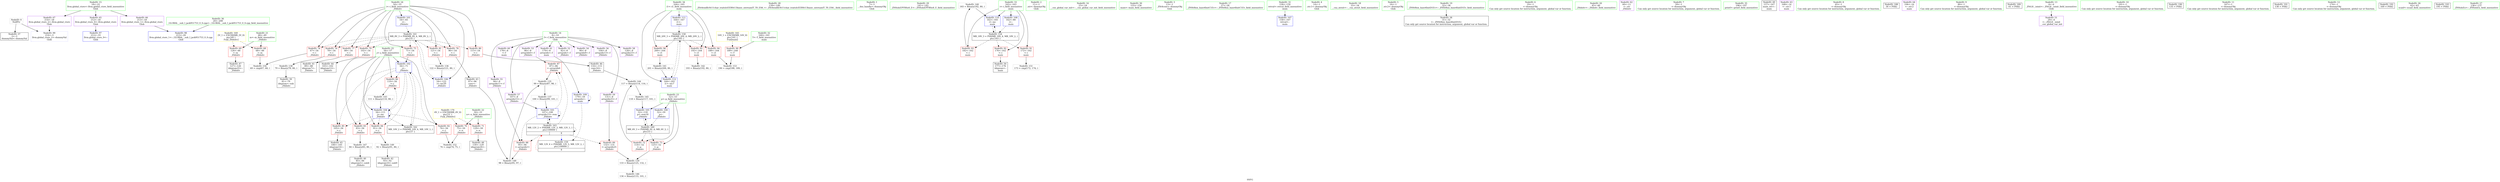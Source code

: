 digraph "SVFG" {
	label="SVFG";

	Node0x557dd50a1b30 [shape=record,color=grey,label="{NodeID: 0\nNullPtr}"];
	Node0x557dd50a1b30 -> Node0x557dd50b7c50[style=solid];
	Node0x557dd50a1b30 -> Node0x557dd50b8870[style=solid];
	Node0x557dd50b8670 [shape=record,color=blue,label="{NodeID: 97\n212\<--19\nllvm.global_ctors_0\<--\nGlob }"];
	Node0x557dd50b6740 [shape=record,color=green,label="{NodeID: 14\n8\<--10\nf\<--f_field_insensitive\nGlob }"];
	Node0x557dd50b6740 -> Node0x557dd50b9900[style=solid];
	Node0x557dd50b6740 -> Node0x557dd50b99d0[style=solid];
	Node0x557dd50b6740 -> Node0x557dd50b9aa0[style=solid];
	Node0x557dd50b6740 -> Node0x557dd50b9b70[style=solid];
	Node0x557dd50b6740 -> Node0x557dd50b9c40[style=solid];
	Node0x557dd50b6740 -> Node0x557dd50b9d10[style=solid];
	Node0x557dd50b6740 -> Node0x557dd50b9de0[style=solid];
	Node0x557dd50b6740 -> Node0x557dd50b9eb0[style=solid];
	Node0x557dd50b6740 -> Node0x557dd50b9f80[style=solid];
	Node0x557dd50b6740 -> Node0x557dd50ba050[style=solid];
	Node0x557dd50b9260 [shape=record,color=blue,label="{NodeID: 111\n164\<--167\ni1\<--\nmain\n}"];
	Node0x557dd50b9260 -> Node0x557dd50c67b0[style=dashed];
	Node0x557dd50b7410 [shape=record,color=green,label="{NodeID: 28\n139\<--140\n_ZSt4endlIcSt11char_traitsIcEERSt13basic_ostreamIT_T0_ES6_\<--_ZSt4endlIcSt11char_traitsIcEERSt13basic_ostreamIT_T0_ES6__field_insensitive\n}"];
	Node0x557dd50b80c0 [shape=record,color=black,label="{NodeID: 42\n93\<--92\nidxprom10\<--sub9\n_Z4doitv\n}"];
	Node0x557dd50bf220 [shape=record,color=grey,label="{NodeID: 139\n133 = Binary(125, 132, )\n}"];
	Node0x557dd50bf220 -> Node0x557dd50bfca0[style=solid];
	Node0x557dd50b9c40 [shape=record,color=purple,label="{NodeID: 56\n104\<--8\narrayidx13\<--f\n_Z4doitv\n}"];
	Node0x557dd50c0720 [shape=record,color=grey,label="{NodeID: 153\n190 = cmp(188, 189, )\n}"];
	Node0x557dd50ba830 [shape=record,color=red,label="{NodeID: 70\n75\<--50\n\<--n\n_Z4doitv\n}"];
	Node0x557dd50ba830 -> Node0x557dd50c05a0[style=solid];
	Node0x557dd50bb390 [shape=record,color=red,label="{NodeID: 84\n91\<--56\n\<--j\n_Z4doitv\n}"];
	Node0x557dd50bb390 -> Node0x557dd50c0120[style=solid];
	Node0x557dd50a1c00 [shape=record,color=green,label="{NodeID: 1\n7\<--1\n__dso_handle\<--dummyObj\nGlob }"];
	Node0x557dd50b8770 [shape=record,color=blue,label="{NodeID: 98\n213\<--20\nllvm.global_ctors_1\<--_GLOBAL__sub_I_jack951753_0_0.cpp\nGlob }"];
	Node0x557dd50b6800 [shape=record,color=green,label="{NodeID: 15\n18\<--22\nllvm.global_ctors\<--llvm.global_ctors_field_insensitive\nGlob }"];
	Node0x557dd50b6800 -> Node0x557dd50ba390[style=solid];
	Node0x557dd50b6800 -> Node0x557dd50ba490[style=solid];
	Node0x557dd50b6800 -> Node0x557dd50ba590[style=solid];
	Node0x557dd50b9330 [shape=record,color=blue,label="{NodeID: 112\n164\<--201\ni1\<--inc7\nmain\n}"];
	Node0x557dd50b9330 -> Node0x557dd50c67b0[style=dashed];
	Node0x557dd50b7510 [shape=record,color=green,label="{NodeID: 29\n141\<--142\n_ZNSolsEPFRSoS_E\<--_ZNSolsEPFRSoS_E_field_insensitive\n}"];
	Node0x557dd50b8190 [shape=record,color=black,label="{NodeID: 43\n97\<--96\nconv\<--\n_Z4doitv\n}"];
	Node0x557dd50b8190 -> Node0x557dd50bffa0[style=solid];
	Node0x557dd50bf3a0 [shape=record,color=grey,label="{NodeID: 140\n183 = Binary(182, 80, )\n}"];
	Node0x557dd50bf3a0 -> Node0x557dd50b9190[style=solid];
	Node0x557dd50b9d10 [shape=record,color=purple,label="{NodeID: 57\n107\<--8\narrayidx15\<--f\n_Z4doitv\n}"];
	Node0x557dd50b9d10 -> Node0x557dd50b8be0[style=solid];
	Node0x557dd50c53b0 [shape=record,color=black,label="{NodeID: 154\nMR_18V_3 = PHI(MR_18V_4, MR_18V_2, )\npts\{163 \}\n}"];
	Node0x557dd50c53b0 -> Node0x557dd50bb940[style=dashed];
	Node0x557dd50c53b0 -> Node0x557dd50bba10[style=dashed];
	Node0x557dd50c53b0 -> Node0x557dd50bbae0[style=dashed];
	Node0x557dd50c53b0 -> Node0x557dd50b9190[style=dashed];
	Node0x557dd50ba900 [shape=record,color=red,label="{NodeID: 71\n129\<--50\n\<--n\n_Z4doitv\n}"];
	Node0x557dd50ba900 -> Node0x557dd50b95c0[style=solid];
	Node0x557dd50bb460 [shape=record,color=red,label="{NodeID: 85\n105\<--56\n\<--j\n_Z4doitv\n}"];
	Node0x557dd50bb460 -> Node0x557dd50b8330[style=solid];
	Node0x557dd50a1c90 [shape=record,color=green,label="{NodeID: 2\n11\<--1\n.str\<--dummyObj\nGlob }"];
	Node0x557dd50b8870 [shape=record,color=blue, style = dotted,label="{NodeID: 99\n214\<--3\nllvm.global_ctors_2\<--dummyVal\nGlob }"];
	Node0x557dd50b6900 [shape=record,color=green,label="{NodeID: 16\n23\<--24\n__cxx_global_var_init\<--__cxx_global_var_init_field_insensitive\n}"];
	Node0x557dd50b7610 [shape=record,color=green,label="{NodeID: 30\n155\<--156\nmain\<--main_field_insensitive\n}"];
	Node0x557dd50b8260 [shape=record,color=black,label="{NodeID: 44\n103\<--102\nidxprom12\<--\n_Z4doitv\n}"];
	Node0x557dd50bf520 [shape=record,color=grey,label="{NodeID: 141\n201 = Binary(200, 80, )\n}"];
	Node0x557dd50bf520 -> Node0x557dd50b9330[style=solid];
	Node0x557dd50b9de0 [shape=record,color=purple,label="{NodeID: 58\n128\<--8\narrayidx23\<--f\n_Z4doitv\n}"];
	Node0x557dd50ba9d0 [shape=record,color=red,label="{NodeID: 72\n114\<--52\n\<--p\n_Z4doitv\n}"];
	Node0x557dd50ba9d0 -> Node0x557dd50bf9a0[style=solid];
	Node0x557dd50c9450 [shape=record,color=yellow,style=double,label="{NodeID: 169\n2V_1 = ENCHI(MR_2V_0)\npts\{49 \}\nFun[_Z4doitv]}"];
	Node0x557dd50c9450 -> Node0x557dd50ba690[style=dashed];
	Node0x557dd50c9450 -> Node0x557dd50ba760[style=dashed];
	Node0x557dd50bb530 [shape=record,color=red,label="{NodeID: 86\n110\<--56\n\<--j\n_Z4doitv\n}"];
	Node0x557dd50bb530 -> Node0x557dd50bf820[style=solid];
	Node0x557dd50b5950 [shape=record,color=green,label="{NodeID: 3\n13\<--1\n_ZSt4cout\<--dummyObj\nGlob }"];
	Node0x557dd50b8970 [shape=record,color=blue,label="{NodeID: 100\n52\<--59\np\<--\n_Z4doitv\n}"];
	Node0x557dd50b8970 -> Node0x557dd50c71b0[style=dashed];
	Node0x557dd50b6a00 [shape=record,color=green,label="{NodeID: 17\n27\<--28\n_ZNSt8ios_base4InitC1Ev\<--_ZNSt8ios_base4InitC1Ev_field_insensitive\n}"];
	Node0x557dd50b7710 [shape=record,color=green,label="{NodeID: 31\n158\<--159\nretval\<--retval_field_insensitive\nmain\n}"];
	Node0x557dd50b7710 -> Node0x557dd50b8f20[style=solid];
	Node0x557dd50b8330 [shape=record,color=black,label="{NodeID: 45\n106\<--105\nidxprom14\<--\n_Z4doitv\n}"];
	Node0x557dd50bf6a0 [shape=record,color=grey,label="{NodeID: 142\n193 = Binary(192, 80, )\n}"];
	Node0x557dd50b9eb0 [shape=record,color=purple,label="{NodeID: 59\n131\<--8\narrayidx25\<--f\n_Z4doitv\n}"];
	Node0x557dd50b9eb0 -> Node0x557dd50bb7a0[style=solid];
	Node0x557dd50baaa0 [shape=record,color=red,label="{NodeID: 73\n125\<--52\n\<--p\n_Z4doitv\n}"];
	Node0x557dd50baaa0 -> Node0x557dd50bf220[style=solid];
	Node0x557dd50c9560 [shape=record,color=yellow,style=double,label="{NodeID: 170\n4V_1 = ENCHI(MR_4V_0)\npts\{51 \}\nFun[_Z4doitv]}"];
	Node0x557dd50c9560 -> Node0x557dd50ba830[style=dashed];
	Node0x557dd50c9560 -> Node0x557dd50ba900[style=dashed];
	Node0x557dd50bb600 [shape=record,color=red,label="{NodeID: 87\n87\<--86\n\<--arrayidx6\n_Z4doitv\n}"];
	Node0x557dd50bb600 -> Node0x557dd50bec20[style=solid];
	Node0x557dd50b59e0 [shape=record,color=green,label="{NodeID: 4\n14\<--1\n.str.1\<--dummyObj\nGlob }"];
	Node0x557dd50b8a40 [shape=record,color=blue,label="{NodeID: 101\n54\<--65\ni\<--\n_Z4doitv\n}"];
	Node0x557dd50b8a40 -> Node0x557dd50c76b0[style=dashed];
	Node0x557dd50b6b00 [shape=record,color=green,label="{NodeID: 18\n33\<--34\n__cxa_atexit\<--__cxa_atexit_field_insensitive\n}"];
	Node0x557dd50b77e0 [shape=record,color=green,label="{NodeID: 32\n160\<--161\nT\<--T_field_insensitive\nmain\n}"];
	Node0x557dd50b77e0 -> Node0x557dd50bb870[style=solid];
	Node0x557dd50b8400 [shape=record,color=black,label="{NodeID: 46\n116\<--115\nconv16\<--\n_Z4doitv\n}"];
	Node0x557dd50b8400 -> Node0x557dd50bf9a0[style=solid];
	Node0x557dd50bf820 [shape=record,color=grey,label="{NodeID: 143\n111 = Binary(110, 80, )\n}"];
	Node0x557dd50bf820 -> Node0x557dd50b8cb0[style=solid];
	Node0x557dd50b9f80 [shape=record,color=purple,label="{NodeID: 60\n178\<--8\n\<--f\nmain\n}"];
	Node0x557dd50bab70 [shape=record,color=red,label="{NodeID: 74\n67\<--54\n\<--i\n_Z4doitv\n}"];
	Node0x557dd50bab70 -> Node0x557dd50c02a0[style=solid];
	Node0x557dd50bb6d0 [shape=record,color=red,label="{NodeID: 88\n95\<--94\n\<--arrayidx11\n_Z4doitv\n}"];
	Node0x557dd50bb6d0 -> Node0x557dd50bffa0[style=solid];
	Node0x557dd50b5a70 [shape=record,color=green,label="{NodeID: 5\n16\<--1\n.str.2\<--dummyObj\nGlob }"];
	Node0x557dd50b8b10 [shape=record,color=blue,label="{NodeID: 102\n56\<--71\nj\<--\n_Z4doitv\n}"];
	Node0x557dd50b8b10 -> Node0x557dd50bb1f0[style=dashed];
	Node0x557dd50b8b10 -> Node0x557dd50bb2c0[style=dashed];
	Node0x557dd50b8b10 -> Node0x557dd50bb390[style=dashed];
	Node0x557dd50b8b10 -> Node0x557dd50bb460[style=dashed];
	Node0x557dd50b8b10 -> Node0x557dd50bb530[style=dashed];
	Node0x557dd50b8b10 -> Node0x557dd50b8cb0[style=dashed];
	Node0x557dd50b8b10 -> Node0x557dd50c7bb0[style=dashed];
	Node0x557dd50b6c00 [shape=record,color=green,label="{NodeID: 19\n32\<--38\n_ZNSt8ios_base4InitD1Ev\<--_ZNSt8ios_base4InitD1Ev_field_insensitive\n}"];
	Node0x557dd50b6c00 -> Node0x557dd50b7d50[style=solid];
	Node0x557dd50b78b0 [shape=record,color=green,label="{NodeID: 33\n162\<--163\ni\<--i_field_insensitive\nmain\n}"];
	Node0x557dd50b78b0 -> Node0x557dd50bb940[style=solid];
	Node0x557dd50b78b0 -> Node0x557dd50bba10[style=solid];
	Node0x557dd50b78b0 -> Node0x557dd50bbae0[style=solid];
	Node0x557dd50b78b0 -> Node0x557dd50b8ff0[style=solid];
	Node0x557dd50b78b0 -> Node0x557dd50b9190[style=solid];
	Node0x557dd50b84d0 [shape=record,color=black,label="{NodeID: 47\n127\<--126\nidxprom22\<--\n_Z4doitv\n}"];
	Node0x557dd50bf9a0 [shape=record,color=grey,label="{NodeID: 144\n117 = Binary(114, 116, )\n}"];
	Node0x557dd50bf9a0 -> Node0x557dd50bfb20[style=solid];
	Node0x557dd50ba050 [shape=record,color=purple,label="{NodeID: 61\n179\<--8\narrayidx\<--f\nmain\n}"];
	Node0x557dd50ba050 -> Node0x557dd50b90c0[style=solid];
	Node0x557dd50c67b0 [shape=record,color=black,label="{NodeID: 158\nMR_20V_3 = PHI(MR_20V_4, MR_20V_2, )\npts\{165 \}\n}"];
	Node0x557dd50c67b0 -> Node0x557dd50bbbb0[style=dashed];
	Node0x557dd50c67b0 -> Node0x557dd50bbc80[style=dashed];
	Node0x557dd50c67b0 -> Node0x557dd50b85a0[style=dashed];
	Node0x557dd50c67b0 -> Node0x557dd50b9330[style=dashed];
	Node0x557dd50bac40 [shape=record,color=red,label="{NodeID: 75\n71\<--54\n\<--i\n_Z4doitv\n}"];
	Node0x557dd50bac40 -> Node0x557dd50b8b10[style=solid];
	Node0x557dd50bb7a0 [shape=record,color=red,label="{NodeID: 89\n132\<--131\n\<--arrayidx25\n_Z4doitv\n}"];
	Node0x557dd50bb7a0 -> Node0x557dd50bf220[style=solid];
	Node0x557dd50b62c0 [shape=record,color=green,label="{NodeID: 6\n19\<--1\n\<--dummyObj\nCan only get source location for instruction, argument, global var or function.}"];
	Node0x557dd50b8be0 [shape=record,color=blue,label="{NodeID: 103\n107\<--100\narrayidx15\<--rem\n_Z4doitv\n}"];
	Node0x557dd50b8be0 -> Node0x557dd50bb600[style=dashed];
	Node0x557dd50b8be0 -> Node0x557dd50bb6d0[style=dashed];
	Node0x557dd50b8be0 -> Node0x557dd50b8be0[style=dashed];
	Node0x557dd50b8be0 -> Node0x557dd50c80b0[style=dashed];
	Node0x557dd50b6d00 [shape=record,color=green,label="{NodeID: 20\n45\<--46\n_Z4doitv\<--_Z4doitv_field_insensitive\n}"];
	Node0x557dd50b7980 [shape=record,color=green,label="{NodeID: 34\n164\<--165\ni1\<--i1_field_insensitive\nmain\n}"];
	Node0x557dd50b7980 -> Node0x557dd50bbbb0[style=solid];
	Node0x557dd50b7980 -> Node0x557dd50bbc80[style=solid];
	Node0x557dd50b7980 -> Node0x557dd50b85a0[style=solid];
	Node0x557dd50b7980 -> Node0x557dd50b9260[style=solid];
	Node0x557dd50b7980 -> Node0x557dd50b9330[style=solid];
	Node0x557dd50b95c0 [shape=record,color=black,label="{NodeID: 48\n130\<--129\nidxprom24\<--\n_Z4doitv\n}"];
	Node0x557dd50bfb20 [shape=record,color=grey,label="{NodeID: 145\n118 = Binary(117, 101, )\n}"];
	Node0x557dd50bfb20 -> Node0x557dd50b8d80[style=solid];
	Node0x557dd50ba120 [shape=record,color=purple,label="{NodeID: 62\n60\<--11\n\<--.str\n_Z4doitv\n}"];
	Node0x557dd50c6cb0 [shape=record,color=black,label="{NodeID: 159\nMR_12V_4 = PHI(MR_12V_5, MR_12V_2, )\npts\{100000 \}\n|{<s0>8}}"];
	Node0x557dd50c6cb0:s0 -> Node0x557dd50c80b0[style=dashed,color=red];
	Node0x557dd50bad10 [shape=record,color=red,label="{NodeID: 76\n78\<--54\n\<--i\n_Z4doitv\n}"];
	Node0x557dd50bad10 -> Node0x557dd50bf0a0[style=solid];
	Node0x557dd50bb870 [shape=record,color=red,label="{NodeID: 90\n189\<--160\n\<--T\nmain\n}"];
	Node0x557dd50bb870 -> Node0x557dd50c0720[style=solid];
	Node0x557dd50b6350 [shape=record,color=green,label="{NodeID: 7\n59\<--1\n\<--dummyObj\nCan only get source location for instruction, argument, global var or function.}"];
	Node0x557dd50b8cb0 [shape=record,color=blue,label="{NodeID: 104\n56\<--111\nj\<--inc\n_Z4doitv\n}"];
	Node0x557dd50b8cb0 -> Node0x557dd50bb1f0[style=dashed];
	Node0x557dd50b8cb0 -> Node0x557dd50bb2c0[style=dashed];
	Node0x557dd50b8cb0 -> Node0x557dd50bb390[style=dashed];
	Node0x557dd50b8cb0 -> Node0x557dd50bb460[style=dashed];
	Node0x557dd50b8cb0 -> Node0x557dd50bb530[style=dashed];
	Node0x557dd50b8cb0 -> Node0x557dd50b8cb0[style=dashed];
	Node0x557dd50b8cb0 -> Node0x557dd50c7bb0[style=dashed];
	Node0x557dd50b6e00 [shape=record,color=green,label="{NodeID: 21\n48\<--49\nm\<--m_field_insensitive\n_Z4doitv\n}"];
	Node0x557dd50b6e00 -> Node0x557dd50ba690[style=solid];
	Node0x557dd50b6e00 -> Node0x557dd50ba760[style=solid];
	Node0x557dd50b7a50 [shape=record,color=green,label="{NodeID: 35\n196\<--197\nprintf\<--printf_field_insensitive\n}"];
	Node0x557dd50b9690 [shape=record,color=black,label="{NodeID: 49\n157\<--167\nmain_ret\<--\nmain\n}"];
	Node0x557dd50bfca0 [shape=record,color=grey,label="{NodeID: 146\n134 = Binary(133, 101, )\n}"];
	Node0x557dd50ba1f0 [shape=record,color=purple,label="{NodeID: 63\n168\<--14\n\<--.str.1\nmain\n}"];
	Node0x557dd50c71b0 [shape=record,color=black,label="{NodeID: 160\nMR_6V_3 = PHI(MR_6V_4, MR_6V_2, )\npts\{53 \}\n}"];
	Node0x557dd50c71b0 -> Node0x557dd50ba9d0[style=dashed];
	Node0x557dd50c71b0 -> Node0x557dd50baaa0[style=dashed];
	Node0x557dd50c71b0 -> Node0x557dd50b8d80[style=dashed];
	Node0x557dd50bade0 [shape=record,color=red,label="{NodeID: 77\n88\<--54\n\<--i\n_Z4doitv\n}"];
	Node0x557dd50bade0 -> Node0x557dd50b7ff0[style=solid];
	Node0x557dd50bb940 [shape=record,color=red,label="{NodeID: 91\n172\<--162\n\<--i\nmain\n}"];
	Node0x557dd50bb940 -> Node0x557dd50c0420[style=solid];
	Node0x557dd50b63e0 [shape=record,color=green,label="{NodeID: 8\n65\<--1\n\<--dummyObj\nCan only get source location for instruction, argument, global var or function.}"];
	Node0x557dd4ec8980 [shape=record,color=black,label="{NodeID: 188\n30 = PHI()\n}"];
	Node0x557dd50b8d80 [shape=record,color=blue,label="{NodeID: 105\n52\<--118\np\<--rem18\n_Z4doitv\n}"];
	Node0x557dd50b8d80 -> Node0x557dd50c71b0[style=dashed];
	Node0x557dd50b6ed0 [shape=record,color=green,label="{NodeID: 22\n50\<--51\nn\<--n_field_insensitive\n_Z4doitv\n}"];
	Node0x557dd50b6ed0 -> Node0x557dd50ba830[style=solid];
	Node0x557dd50b6ed0 -> Node0x557dd50ba900[style=solid];
	Node0x557dd50b7b50 [shape=record,color=green,label="{NodeID: 36\n20\<--208\n_GLOBAL__sub_I_jack951753_0_0.cpp\<--_GLOBAL__sub_I_jack951753_0_0.cpp_field_insensitive\n}"];
	Node0x557dd50b7b50 -> Node0x557dd50b8770[style=solid];
	Node0x557dd50b9760 [shape=record,color=black,label="{NodeID: 50\n177\<--176\nidxprom\<--\nmain\n}"];
	Node0x557dd50bfe20 [shape=record,color=grey,label="{NodeID: 147\n84 = Binary(83, 80, )\n}"];
	Node0x557dd50bfe20 -> Node0x557dd50b7f20[style=solid];
	Node0x557dd50ba2c0 [shape=record,color=purple,label="{NodeID: 64\n194\<--16\n\<--.str.2\nmain\n}"];
	Node0x557dd50c76b0 [shape=record,color=black,label="{NodeID: 161\nMR_8V_3 = PHI(MR_8V_4, MR_8V_2, )\npts\{55 \}\n}"];
	Node0x557dd50c76b0 -> Node0x557dd50bab70[style=dashed];
	Node0x557dd50c76b0 -> Node0x557dd50bac40[style=dashed];
	Node0x557dd50c76b0 -> Node0x557dd50bad10[style=dashed];
	Node0x557dd50c76b0 -> Node0x557dd50bade0[style=dashed];
	Node0x557dd50c76b0 -> Node0x557dd50baeb0[style=dashed];
	Node0x557dd50c76b0 -> Node0x557dd50baf80[style=dashed];
	Node0x557dd50c76b0 -> Node0x557dd50bb050[style=dashed];
	Node0x557dd50c76b0 -> Node0x557dd50bb120[style=dashed];
	Node0x557dd50c76b0 -> Node0x557dd50b8e50[style=dashed];
	Node0x557dd50baeb0 [shape=record,color=red,label="{NodeID: 78\n96\<--54\n\<--i\n_Z4doitv\n}"];
	Node0x557dd50baeb0 -> Node0x557dd50b8190[style=solid];
	Node0x557dd50bba10 [shape=record,color=red,label="{NodeID: 92\n176\<--162\n\<--i\nmain\n}"];
	Node0x557dd50bba10 -> Node0x557dd50b9760[style=solid];
	Node0x557dd50b6470 [shape=record,color=green,label="{NodeID: 9\n80\<--1\n\<--dummyObj\nCan only get source location for instruction, argument, global var or function.}"];
	Node0x557dd50d0cb0 [shape=record,color=black,label="{NodeID: 189\n61 = PHI()\n}"];
	Node0x557dd50b8e50 [shape=record,color=blue,label="{NodeID: 106\n54\<--122\ni\<--inc20\n_Z4doitv\n}"];
	Node0x557dd50b8e50 -> Node0x557dd50c76b0[style=dashed];
	Node0x557dd50b6fa0 [shape=record,color=green,label="{NodeID: 23\n52\<--53\np\<--p_field_insensitive\n_Z4doitv\n}"];
	Node0x557dd50b6fa0 -> Node0x557dd50ba9d0[style=solid];
	Node0x557dd50b6fa0 -> Node0x557dd50baaa0[style=solid];
	Node0x557dd50b6fa0 -> Node0x557dd50b8970[style=solid];
	Node0x557dd50b6fa0 -> Node0x557dd50b8d80[style=solid];
	Node0x557dd50b7c50 [shape=record,color=black,label="{NodeID: 37\n2\<--3\ndummyVal\<--dummyVal\n}"];
	Node0x557dd50b9830 [shape=record,color=purple,label="{NodeID: 51\n29\<--4\n\<--_ZStL8__ioinit\n__cxx_global_var_init\n}"];
	Node0x557dd50bffa0 [shape=record,color=grey,label="{NodeID: 148\n98 = Binary(95, 97, )\n}"];
	Node0x557dd50bffa0 -> Node0x557dd50bec20[style=solid];
	Node0x557dd50ba390 [shape=record,color=purple,label="{NodeID: 65\n212\<--18\nllvm.global_ctors_0\<--llvm.global_ctors\nGlob }"];
	Node0x557dd50ba390 -> Node0x557dd50b8670[style=solid];
	Node0x557dd50c7bb0 [shape=record,color=black,label="{NodeID: 162\nMR_10V_2 = PHI(MR_10V_4, MR_10V_1, )\npts\{57 \}\n}"];
	Node0x557dd50c7bb0 -> Node0x557dd50b8b10[style=dashed];
	Node0x557dd50baf80 [shape=record,color=red,label="{NodeID: 79\n102\<--54\n\<--i\n_Z4doitv\n}"];
	Node0x557dd50baf80 -> Node0x557dd50b8260[style=solid];
	Node0x557dd50bbae0 [shape=record,color=red,label="{NodeID: 93\n182\<--162\n\<--i\nmain\n}"];
	Node0x557dd50bbae0 -> Node0x557dd50bf3a0[style=solid];
	Node0x557dd50b6500 [shape=record,color=green,label="{NodeID: 10\n101\<--1\n\<--dummyObj\nCan only get source location for instruction, argument, global var or function.}"];
	Node0x557dd50d0db0 [shape=record,color=black,label="{NodeID: 190\n135 = PHI()\n}"];
	Node0x557dd50b8f20 [shape=record,color=blue,label="{NodeID: 107\n158\<--167\nretval\<--\nmain\n}"];
	Node0x557dd50b7070 [shape=record,color=green,label="{NodeID: 24\n54\<--55\ni\<--i_field_insensitive\n_Z4doitv\n}"];
	Node0x557dd50b7070 -> Node0x557dd50bab70[style=solid];
	Node0x557dd50b7070 -> Node0x557dd50bac40[style=solid];
	Node0x557dd50b7070 -> Node0x557dd50bad10[style=solid];
	Node0x557dd50b7070 -> Node0x557dd50bade0[style=solid];
	Node0x557dd50b7070 -> Node0x557dd50baeb0[style=solid];
	Node0x557dd50b7070 -> Node0x557dd50baf80[style=solid];
	Node0x557dd50b7070 -> Node0x557dd50bb050[style=solid];
	Node0x557dd50b7070 -> Node0x557dd50bb120[style=solid];
	Node0x557dd50b7070 -> Node0x557dd50b8a40[style=solid];
	Node0x557dd50b7070 -> Node0x557dd50b8e50[style=solid];
	Node0x557dd50b7d50 [shape=record,color=black,label="{NodeID: 38\n31\<--32\n\<--_ZNSt8ios_base4InitD1Ev\nCan only get source location for instruction, argument, global var or function.}"];
	Node0x557dd50bec20 [shape=record,color=grey,label="{NodeID: 135\n99 = Binary(87, 98, )\n}"];
	Node0x557dd50bec20 -> Node0x557dd50bef20[style=solid];
	Node0x557dd50b9900 [shape=record,color=purple,label="{NodeID: 52\n82\<--8\narrayidx\<--f\n_Z4doitv\n}"];
	Node0x557dd50c0120 [shape=record,color=grey,label="{NodeID: 149\n92 = Binary(91, 80, )\n}"];
	Node0x557dd50c0120 -> Node0x557dd50b80c0[style=solid];
	Node0x557dd50ba490 [shape=record,color=purple,label="{NodeID: 66\n213\<--18\nllvm.global_ctors_1\<--llvm.global_ctors\nGlob }"];
	Node0x557dd50ba490 -> Node0x557dd50b8770[style=solid];
	Node0x557dd50c80b0 [shape=record,color=black,label="{NodeID: 163\nMR_12V_2 = PHI(MR_12V_3, MR_12V_1, )\npts\{100000 \}\n|{|<s5>8}}"];
	Node0x557dd50c80b0 -> Node0x557dd50bb600[style=dashed];
	Node0x557dd50c80b0 -> Node0x557dd50bb6d0[style=dashed];
	Node0x557dd50c80b0 -> Node0x557dd50bb7a0[style=dashed];
	Node0x557dd50c80b0 -> Node0x557dd50b8be0[style=dashed];
	Node0x557dd50c80b0 -> Node0x557dd50c80b0[style=dashed];
	Node0x557dd50c80b0:s5 -> Node0x557dd50c6cb0[style=dashed,color=blue];
	Node0x557dd50bb050 [shape=record,color=red,label="{NodeID: 80\n115\<--54\n\<--i\n_Z4doitv\n}"];
	Node0x557dd50bb050 -> Node0x557dd50b8400[style=solid];
	Node0x557dd50bbbb0 [shape=record,color=red,label="{NodeID: 94\n188\<--164\n\<--i1\nmain\n}"];
	Node0x557dd50bbbb0 -> Node0x557dd50c0720[style=solid];
	Node0x557dd50b6590 [shape=record,color=green,label="{NodeID: 11\n167\<--1\n\<--dummyObj\nCan only get source location for instruction, argument, global var or function.}"];
	Node0x557dd50d0f10 [shape=record,color=black,label="{NodeID: 191\n138 = PHI()\n}"];
	Node0x557dd50b8ff0 [shape=record,color=blue,label="{NodeID: 108\n162\<--80\ni\<--\nmain\n}"];
	Node0x557dd50b8ff0 -> Node0x557dd50c53b0[style=dashed];
	Node0x557dd50b7140 [shape=record,color=green,label="{NodeID: 25\n56\<--57\nj\<--j_field_insensitive\n_Z4doitv\n}"];
	Node0x557dd50b7140 -> Node0x557dd50bb1f0[style=solid];
	Node0x557dd50b7140 -> Node0x557dd50bb2c0[style=solid];
	Node0x557dd50b7140 -> Node0x557dd50bb390[style=solid];
	Node0x557dd50b7140 -> Node0x557dd50bb460[style=solid];
	Node0x557dd50b7140 -> Node0x557dd50bb530[style=solid];
	Node0x557dd50b7140 -> Node0x557dd50b8b10[style=solid];
	Node0x557dd50b7140 -> Node0x557dd50b8cb0[style=solid];
	Node0x557dd50b7e50 [shape=record,color=black,label="{NodeID: 39\n81\<--79\nidxprom\<--sub\n_Z4doitv\n}"];
	Node0x557dd50beda0 [shape=record,color=grey,label="{NodeID: 136\n122 = Binary(121, 80, )\n}"];
	Node0x557dd50beda0 -> Node0x557dd50b8e50[style=solid];
	Node0x557dd50b99d0 [shape=record,color=purple,label="{NodeID: 53\n86\<--8\narrayidx6\<--f\n_Z4doitv\n}"];
	Node0x557dd50b99d0 -> Node0x557dd50bb600[style=solid];
	Node0x557dd50c02a0 [shape=record,color=grey,label="{NodeID: 150\n69 = cmp(67, 68, )\n}"];
	Node0x557dd50ba590 [shape=record,color=purple,label="{NodeID: 67\n214\<--18\nllvm.global_ctors_2\<--llvm.global_ctors\nGlob }"];
	Node0x557dd50ba590 -> Node0x557dd50b8870[style=solid];
	Node0x557dd50bb120 [shape=record,color=red,label="{NodeID: 81\n121\<--54\n\<--i\n_Z4doitv\n}"];
	Node0x557dd50bb120 -> Node0x557dd50beda0[style=solid];
	Node0x557dd50bbc80 [shape=record,color=red,label="{NodeID: 95\n192\<--164\n\<--i1\nmain\n}"];
	Node0x557dd50bbc80 -> Node0x557dd50bf6a0[style=solid];
	Node0x557dd50b6620 [shape=record,color=green,label="{NodeID: 12\n174\<--1\n\<--dummyObj\nCan only get source location for instruction, argument, global var or function.}"];
	Node0x557dd50d0fe0 [shape=record,color=black,label="{NodeID: 192\n169 = PHI()\n}"];
	Node0x557dd50b90c0 [shape=record,color=blue,label="{NodeID: 109\n179\<--59\narrayidx\<--\nmain\n}"];
	Node0x557dd50b90c0 -> Node0x557dd50b90c0[style=dashed];
	Node0x557dd50b90c0 -> Node0x557dd50c6cb0[style=dashed];
	Node0x557dd50b7210 [shape=record,color=green,label="{NodeID: 26\n62\<--63\nscanf\<--scanf_field_insensitive\n}"];
	Node0x557dd50b7f20 [shape=record,color=black,label="{NodeID: 40\n85\<--84\nidxprom5\<--sub4\n_Z4doitv\n}"];
	Node0x557dd50bef20 [shape=record,color=grey,label="{NodeID: 137\n100 = Binary(99, 101, )\n}"];
	Node0x557dd50bef20 -> Node0x557dd50b8be0[style=solid];
	Node0x557dd50b9aa0 [shape=record,color=purple,label="{NodeID: 54\n90\<--8\narrayidx8\<--f\n_Z4doitv\n}"];
	Node0x557dd50c0420 [shape=record,color=grey,label="{NodeID: 151\n173 = cmp(172, 174, )\n}"];
	Node0x557dd50ba690 [shape=record,color=red,label="{NodeID: 68\n68\<--48\n\<--m\n_Z4doitv\n}"];
	Node0x557dd50ba690 -> Node0x557dd50c02a0[style=solid];
	Node0x557dd50c90d0 [shape=record,color=yellow,style=double,label="{NodeID: 165\n16V_1 = ENCHI(MR_16V_0)\npts\{161 \}\nFun[main]}"];
	Node0x557dd50c90d0 -> Node0x557dd50bb870[style=dashed];
	Node0x557dd50bb1f0 [shape=record,color=red,label="{NodeID: 82\n74\<--56\n\<--j\n_Z4doitv\n}"];
	Node0x557dd50bb1f0 -> Node0x557dd50c05a0[style=solid];
	Node0x557dd50b85a0 [shape=record,color=red,label="{NodeID: 96\n200\<--164\n\<--i1\nmain\n}"];
	Node0x557dd50b85a0 -> Node0x557dd50bf520[style=solid];
	Node0x557dd50b66b0 [shape=record,color=green,label="{NodeID: 13\n4\<--6\n_ZStL8__ioinit\<--_ZStL8__ioinit_field_insensitive\nGlob }"];
	Node0x557dd50b66b0 -> Node0x557dd50b9830[style=solid];
	Node0x557dd50d10b0 [shape=record,color=black,label="{NodeID: 193\n195 = PHI()\n}"];
	Node0x557dd50b9190 [shape=record,color=blue,label="{NodeID: 110\n162\<--183\ni\<--inc\nmain\n}"];
	Node0x557dd50b9190 -> Node0x557dd50c53b0[style=dashed];
	Node0x557dd50b7310 [shape=record,color=green,label="{NodeID: 27\n136\<--137\n_ZNSolsEx\<--_ZNSolsEx_field_insensitive\n}"];
	Node0x557dd50b7ff0 [shape=record,color=black,label="{NodeID: 41\n89\<--88\nidxprom7\<--\n_Z4doitv\n}"];
	Node0x557dd50bf0a0 [shape=record,color=grey,label="{NodeID: 138\n79 = Binary(78, 80, )\n}"];
	Node0x557dd50bf0a0 -> Node0x557dd50b7e50[style=solid];
	Node0x557dd50b9b70 [shape=record,color=purple,label="{NodeID: 55\n94\<--8\narrayidx11\<--f\n_Z4doitv\n}"];
	Node0x557dd50b9b70 -> Node0x557dd50bb6d0[style=solid];
	Node0x557dd50c05a0 [shape=record,color=grey,label="{NodeID: 152\n76 = cmp(74, 75, )\n}"];
	Node0x557dd50ba760 [shape=record,color=red,label="{NodeID: 69\n126\<--48\n\<--m\n_Z4doitv\n}"];
	Node0x557dd50ba760 -> Node0x557dd50b84d0[style=solid];
	Node0x557dd50bb2c0 [shape=record,color=red,label="{NodeID: 83\n83\<--56\n\<--j\n_Z4doitv\n}"];
	Node0x557dd50bb2c0 -> Node0x557dd50bfe20[style=solid];
}

